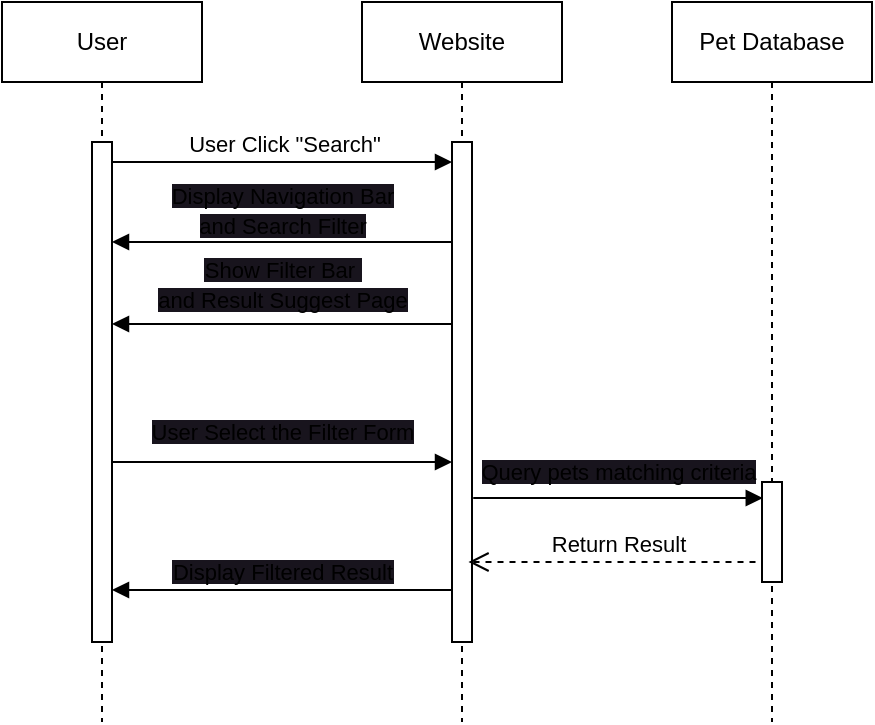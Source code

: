 <mxfile version="24.7.17">
  <diagram name="Page-1" id="2YBvvXClWsGukQMizWep">
    <mxGraphModel dx="1302" dy="764" grid="1" gridSize="10" guides="1" tooltips="1" connect="1" arrows="1" fold="1" page="1" pageScale="1" pageWidth="850" pageHeight="1100" math="0" shadow="0">
      <root>
        <mxCell id="0" />
        <mxCell id="1" parent="0" />
        <mxCell id="vtAaR_oONVOjJ3okPIfK-1" value="User" style="shape=umlLifeline;perimeter=lifelinePerimeter;whiteSpace=wrap;html=1;container=0;dropTarget=0;collapsible=0;recursiveResize=0;outlineConnect=0;portConstraint=eastwest;newEdgeStyle={&quot;edgeStyle&quot;:&quot;elbowEdgeStyle&quot;,&quot;elbow&quot;:&quot;vertical&quot;,&quot;curved&quot;:0,&quot;rounded&quot;:0};" vertex="1" parent="1">
          <mxGeometry x="40" y="40" width="100" height="360" as="geometry" />
        </mxCell>
        <mxCell id="vtAaR_oONVOjJ3okPIfK-2" value="" style="html=1;points=[];perimeter=orthogonalPerimeter;outlineConnect=0;targetShapes=umlLifeline;portConstraint=eastwest;newEdgeStyle={&quot;edgeStyle&quot;:&quot;elbowEdgeStyle&quot;,&quot;elbow&quot;:&quot;vertical&quot;,&quot;curved&quot;:0,&quot;rounded&quot;:0};" vertex="1" parent="vtAaR_oONVOjJ3okPIfK-1">
          <mxGeometry x="45" y="70" width="10" height="250" as="geometry" />
        </mxCell>
        <mxCell id="vtAaR_oONVOjJ3okPIfK-3" value="Website" style="shape=umlLifeline;perimeter=lifelinePerimeter;whiteSpace=wrap;html=1;container=0;dropTarget=0;collapsible=0;recursiveResize=0;outlineConnect=0;portConstraint=eastwest;newEdgeStyle={&quot;edgeStyle&quot;:&quot;elbowEdgeStyle&quot;,&quot;elbow&quot;:&quot;vertical&quot;,&quot;curved&quot;:0,&quot;rounded&quot;:0};" vertex="1" parent="1">
          <mxGeometry x="220" y="40" width="100" height="360" as="geometry" />
        </mxCell>
        <mxCell id="vtAaR_oONVOjJ3okPIfK-4" value="" style="html=1;points=[];perimeter=orthogonalPerimeter;outlineConnect=0;targetShapes=umlLifeline;portConstraint=eastwest;newEdgeStyle={&quot;edgeStyle&quot;:&quot;elbowEdgeStyle&quot;,&quot;elbow&quot;:&quot;vertical&quot;,&quot;curved&quot;:0,&quot;rounded&quot;:0};" vertex="1" parent="vtAaR_oONVOjJ3okPIfK-3">
          <mxGeometry x="45" y="70" width="10" height="250" as="geometry" />
        </mxCell>
        <mxCell id="vtAaR_oONVOjJ3okPIfK-5" value="User Click &quot;Search&quot;" style="html=1;verticalAlign=bottom;endArrow=block;edgeStyle=elbowEdgeStyle;elbow=vertical;curved=0;rounded=0;" edge="1" parent="1" source="vtAaR_oONVOjJ3okPIfK-2" target="vtAaR_oONVOjJ3okPIfK-4">
          <mxGeometry x="0.003" relative="1" as="geometry">
            <mxPoint x="195" y="130" as="sourcePoint" />
            <Array as="points">
              <mxPoint x="180" y="120" />
            </Array>
            <mxPoint as="offset" />
          </mxGeometry>
        </mxCell>
        <mxCell id="vtAaR_oONVOjJ3okPIfK-6" value="Return Result" style="html=1;verticalAlign=bottom;endArrow=open;dashed=1;endSize=8;edgeStyle=elbowEdgeStyle;elbow=vertical;curved=0;rounded=0;" edge="1" parent="1">
          <mxGeometry x="0.001" relative="1" as="geometry">
            <mxPoint x="273.25" y="320" as="targetPoint" />
            <Array as="points">
              <mxPoint x="388.25" y="320" />
            </Array>
            <mxPoint x="422.75" y="320" as="sourcePoint" />
            <mxPoint as="offset" />
          </mxGeometry>
        </mxCell>
        <mxCell id="vtAaR_oONVOjJ3okPIfK-7" value="" style="html=1;verticalAlign=bottom;endArrow=block;edgeStyle=elbowEdgeStyle;elbow=vertical;curved=0;rounded=0;" edge="1" parent="1">
          <mxGeometry relative="1" as="geometry">
            <mxPoint x="265" y="160" as="sourcePoint" />
            <Array as="points" />
            <mxPoint x="95" y="160" as="targetPoint" />
          </mxGeometry>
        </mxCell>
        <mxCell id="vtAaR_oONVOjJ3okPIfK-8" value="Pet Database" style="shape=umlLifeline;perimeter=lifelinePerimeter;whiteSpace=wrap;html=1;container=0;dropTarget=0;collapsible=0;recursiveResize=0;outlineConnect=0;portConstraint=eastwest;newEdgeStyle={&quot;edgeStyle&quot;:&quot;elbowEdgeStyle&quot;,&quot;elbow&quot;:&quot;vertical&quot;,&quot;curved&quot;:0,&quot;rounded&quot;:0};" vertex="1" parent="1">
          <mxGeometry x="375" y="40" width="100" height="360" as="geometry" />
        </mxCell>
        <mxCell id="vtAaR_oONVOjJ3okPIfK-9" value="" style="html=1;points=[];perimeter=orthogonalPerimeter;outlineConnect=0;targetShapes=umlLifeline;portConstraint=eastwest;newEdgeStyle={&quot;edgeStyle&quot;:&quot;elbowEdgeStyle&quot;,&quot;elbow&quot;:&quot;vertical&quot;,&quot;curved&quot;:0,&quot;rounded&quot;:0};" vertex="1" parent="vtAaR_oONVOjJ3okPIfK-8">
          <mxGeometry x="45" y="240" width="10" height="50" as="geometry" />
        </mxCell>
        <mxCell id="vtAaR_oONVOjJ3okPIfK-17" value="&lt;span style=&quot;font-size: 11px; background-color: rgb(24, 20, 29);&quot;&gt;Display Navigation Bar&lt;/span&gt;&lt;div&gt;&lt;span style=&quot;font-size: 11px; background-color: rgb(24, 20, 29);&quot;&gt;and Search Filter&lt;/span&gt;&lt;/div&gt;" style="text;html=1;align=center;verticalAlign=middle;resizable=0;points=[];autosize=1;strokeColor=none;fillColor=none;" vertex="1" parent="1">
          <mxGeometry x="115" y="124" width="130" height="40" as="geometry" />
        </mxCell>
        <mxCell id="vtAaR_oONVOjJ3okPIfK-18" value="&lt;span style=&quot;font-size: 11px; background-color: rgb(24, 20, 29);&quot;&gt;User Select the Filter Form&lt;/span&gt;" style="text;html=1;align=center;verticalAlign=middle;resizable=0;points=[];autosize=1;strokeColor=none;fillColor=none;" vertex="1" parent="1">
          <mxGeometry x="105" y="240" width="150" height="30" as="geometry" />
        </mxCell>
        <mxCell id="vtAaR_oONVOjJ3okPIfK-19" value="" style="html=1;verticalAlign=bottom;endArrow=block;edgeStyle=elbowEdgeStyle;elbow=vertical;curved=0;rounded=0;" edge="1" parent="1">
          <mxGeometry x="1" y="-136" relative="1" as="geometry">
            <mxPoint x="95" y="270" as="sourcePoint" />
            <Array as="points">
              <mxPoint x="180" y="270" />
            </Array>
            <mxPoint x="265" y="270" as="targetPoint" />
            <mxPoint x="65" y="-16" as="offset" />
          </mxGeometry>
        </mxCell>
        <mxCell id="vtAaR_oONVOjJ3okPIfK-22" value="&lt;span style=&quot;font-size: 11px; background-color: rgb(24, 20, 29);&quot;&gt;Query pets matching criteria&lt;/span&gt;" style="text;html=1;align=center;verticalAlign=middle;resizable=0;points=[];autosize=1;strokeColor=none;fillColor=none;" vertex="1" parent="1">
          <mxGeometry x="268" y="260" width="160" height="30" as="geometry" />
        </mxCell>
        <mxCell id="vtAaR_oONVOjJ3okPIfK-23" value="" style="html=1;verticalAlign=bottom;endArrow=block;edgeStyle=elbowEdgeStyle;elbow=vertical;curved=0;rounded=0;" edge="1" parent="1">
          <mxGeometry x="1" y="-136" relative="1" as="geometry">
            <mxPoint x="275.612" y="288" as="sourcePoint" />
            <Array as="points">
              <mxPoint x="339.39" y="288" />
            </Array>
            <mxPoint x="420.39" y="288" as="targetPoint" />
            <mxPoint x="65" y="-16" as="offset" />
          </mxGeometry>
        </mxCell>
        <mxCell id="vtAaR_oONVOjJ3okPIfK-28" value="&lt;span style=&quot;font-size: 11px; background-color: rgb(24, 20, 29);&quot;&gt;Show Filter Bar&amp;nbsp;&lt;/span&gt;&lt;div&gt;&lt;span style=&quot;font-size: 11px; background-color: rgb(24, 20, 29);&quot;&gt;and Result Suggest Page&lt;/span&gt;&lt;/div&gt;" style="text;html=1;align=center;verticalAlign=middle;resizable=0;points=[];autosize=1;strokeColor=none;fillColor=none;" vertex="1" parent="1">
          <mxGeometry x="105" y="161" width="150" height="40" as="geometry" />
        </mxCell>
        <mxCell id="vtAaR_oONVOjJ3okPIfK-29" value="" style="html=1;verticalAlign=bottom;endArrow=block;edgeStyle=elbowEdgeStyle;elbow=vertical;curved=0;rounded=0;" edge="1" parent="1">
          <mxGeometry relative="1" as="geometry">
            <mxPoint x="265" y="201" as="sourcePoint" />
            <Array as="points" />
            <mxPoint x="95" y="201" as="targetPoint" />
          </mxGeometry>
        </mxCell>
        <mxCell id="vtAaR_oONVOjJ3okPIfK-30" value="&lt;span style=&quot;font-size: 11px; background-color: rgb(24, 20, 29);&quot;&gt;Display Filtered Result&lt;/span&gt;" style="text;html=1;align=center;verticalAlign=middle;resizable=0;points=[];autosize=1;strokeColor=none;fillColor=none;" vertex="1" parent="1">
          <mxGeometry x="115" y="310" width="130" height="30" as="geometry" />
        </mxCell>
        <mxCell id="vtAaR_oONVOjJ3okPIfK-31" value="" style="html=1;verticalAlign=bottom;endArrow=block;edgeStyle=elbowEdgeStyle;elbow=vertical;curved=0;rounded=0;" edge="1" parent="1">
          <mxGeometry relative="1" as="geometry">
            <mxPoint x="265" y="334" as="sourcePoint" />
            <Array as="points" />
            <mxPoint x="95" y="334" as="targetPoint" />
          </mxGeometry>
        </mxCell>
      </root>
    </mxGraphModel>
  </diagram>
</mxfile>
